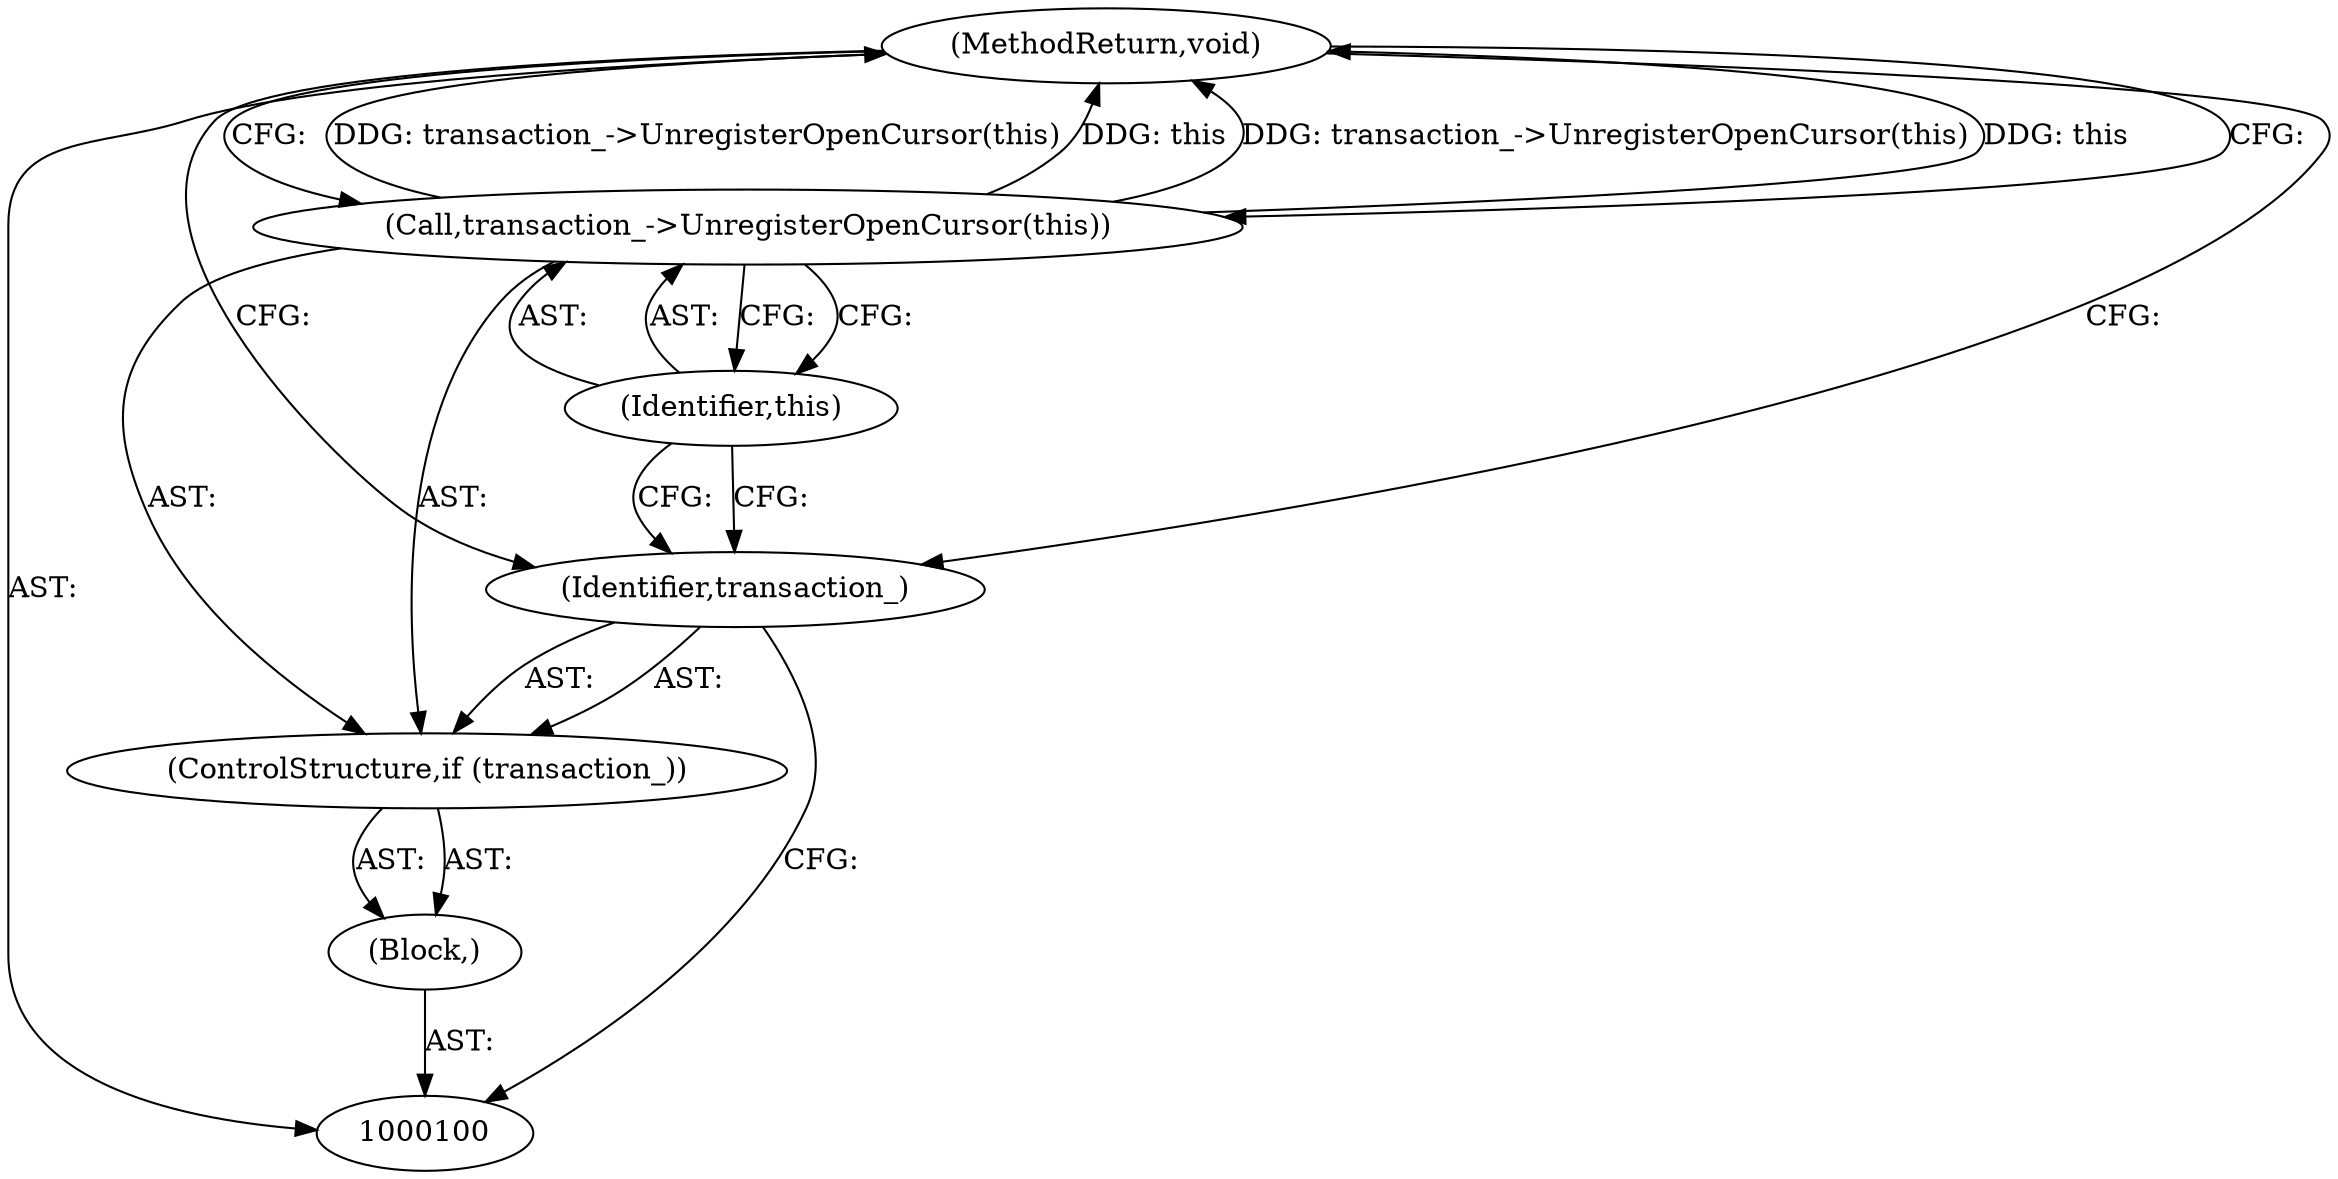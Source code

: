 digraph "1_Chrome_d007b8b750851fe1b375c463009ea3b24e5c021d_0" {
"1000106" [label="(MethodReturn,void)"];
"1000101" [label="(Block,)"];
"1000102" [label="(ControlStructure,if (transaction_))"];
"1000103" [label="(Identifier,transaction_)"];
"1000105" [label="(Identifier,this)"];
"1000104" [label="(Call,transaction_->UnregisterOpenCursor(this))"];
"1000106" -> "1000100"  [label="AST: "];
"1000106" -> "1000104"  [label="CFG: "];
"1000106" -> "1000103"  [label="CFG: "];
"1000104" -> "1000106"  [label="DDG: transaction_->UnregisterOpenCursor(this)"];
"1000104" -> "1000106"  [label="DDG: this"];
"1000101" -> "1000100"  [label="AST: "];
"1000102" -> "1000101"  [label="AST: "];
"1000102" -> "1000101"  [label="AST: "];
"1000103" -> "1000102"  [label="AST: "];
"1000104" -> "1000102"  [label="AST: "];
"1000103" -> "1000102"  [label="AST: "];
"1000103" -> "1000100"  [label="CFG: "];
"1000105" -> "1000103"  [label="CFG: "];
"1000106" -> "1000103"  [label="CFG: "];
"1000105" -> "1000104"  [label="AST: "];
"1000105" -> "1000103"  [label="CFG: "];
"1000104" -> "1000105"  [label="CFG: "];
"1000104" -> "1000102"  [label="AST: "];
"1000104" -> "1000105"  [label="CFG: "];
"1000105" -> "1000104"  [label="AST: "];
"1000106" -> "1000104"  [label="CFG: "];
"1000104" -> "1000106"  [label="DDG: transaction_->UnregisterOpenCursor(this)"];
"1000104" -> "1000106"  [label="DDG: this"];
}
